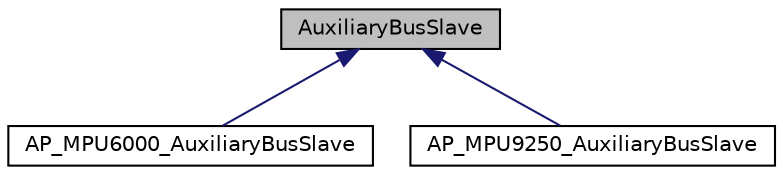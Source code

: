 digraph "AuxiliaryBusSlave"
{
 // INTERACTIVE_SVG=YES
  edge [fontname="Helvetica",fontsize="10",labelfontname="Helvetica",labelfontsize="10"];
  node [fontname="Helvetica",fontsize="10",shape=record];
  Node1 [label="AuxiliaryBusSlave",height=0.2,width=0.4,color="black", fillcolor="grey75", style="filled", fontcolor="black"];
  Node1 -> Node2 [dir="back",color="midnightblue",fontsize="10",style="solid",fontname="Helvetica"];
  Node2 [label="AP_MPU6000_AuxiliaryBusSlave",height=0.2,width=0.4,color="black", fillcolor="white", style="filled",URL="$classAP__MPU6000__AuxiliaryBusSlave.html"];
  Node1 -> Node3 [dir="back",color="midnightblue",fontsize="10",style="solid",fontname="Helvetica"];
  Node3 [label="AP_MPU9250_AuxiliaryBusSlave",height=0.2,width=0.4,color="black", fillcolor="white", style="filled",URL="$classAP__MPU9250__AuxiliaryBusSlave.html"];
}
